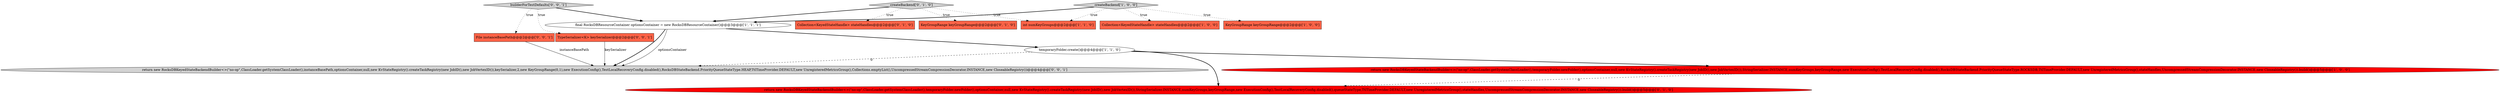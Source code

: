 digraph {
2 [style = filled, label = "final RocksDBResourceContainer optionsContainer = new RocksDBResourceContainer()@@@3@@@['1', '1', '1']", fillcolor = white, shape = ellipse image = "AAA0AAABBB1BBB"];
7 [style = filled, label = "createBackend['0', '1', '0']", fillcolor = lightgray, shape = diamond image = "AAA0AAABBB2BBB"];
4 [style = filled, label = "int numKeyGroups@@@2@@@['1', '1', '0']", fillcolor = tomato, shape = box image = "AAA0AAABBB1BBB"];
3 [style = filled, label = "Collection<KeyedStateHandle> stateHandles@@@2@@@['1', '0', '0']", fillcolor = tomato, shape = box image = "AAA0AAABBB1BBB"];
0 [style = filled, label = "return new RocksDBKeyedStateBackendBuilder<>(\"no-op\",ClassLoader.getSystemClassLoader(),temporaryFolder.newFolder(),optionsContainer,null,new KvStateRegistry().createTaskRegistry(new JobID(),new JobVertexID()),StringSerializer.INSTANCE,numKeyGroups,keyGroupRange,new ExecutionConfig(),TestLocalRecoveryConfig.disabled(),RocksDBStateBackend.PriorityQueueStateType.ROCKSDB,TtlTimeProvider.DEFAULT,new UnregisteredMetricsGroup(),stateHandles,UncompressedStreamCompressionDecorator.INSTANCE,new CloseableRegistry()).build()@@@5@@@['1', '0', '0']", fillcolor = red, shape = ellipse image = "AAA1AAABBB1BBB"];
10 [style = filled, label = "KeyGroupRange keyGroupRange@@@2@@@['0', '1', '0']", fillcolor = tomato, shape = box image = "AAA0AAABBB2BBB"];
12 [style = filled, label = "TypeSerializer<K> keySerializer@@@2@@@['0', '0', '1']", fillcolor = tomato, shape = box image = "AAA0AAABBB3BBB"];
13 [style = filled, label = "File instanceBasePath@@@2@@@['0', '0', '1']", fillcolor = tomato, shape = box image = "AAA0AAABBB3BBB"];
8 [style = filled, label = "return new RocksDBKeyedStateBackendBuilder<>(\"no-op\",ClassLoader.getSystemClassLoader(),temporaryFolder.newFolder(),optionsContainer,null,new KvStateRegistry().createTaskRegistry(new JobID(),new JobVertexID()),StringSerializer.INSTANCE,numKeyGroups,keyGroupRange,new ExecutionConfig(),TestLocalRecoveryConfig.disabled(),queueStateType,TtlTimeProvider.DEFAULT,new UnregisteredMetricsGroup(),stateHandles,UncompressedStreamCompressionDecorator.INSTANCE,new CloseableRegistry()).build()@@@5@@@['0', '1', '0']", fillcolor = red, shape = ellipse image = "AAA1AAABBB2BBB"];
6 [style = filled, label = "createBackend['1', '0', '0']", fillcolor = lightgray, shape = diamond image = "AAA0AAABBB1BBB"];
14 [style = filled, label = "builderForTestDefaults['0', '0', '1']", fillcolor = lightgray, shape = diamond image = "AAA0AAABBB3BBB"];
11 [style = filled, label = "return new RocksDBKeyedStateBackendBuilder<>(\"no-op\",ClassLoader.getSystemClassLoader(),instanceBasePath,optionsContainer,null,new KvStateRegistry().createTaskRegistry(new JobID(),new JobVertexID()),keySerializer,2,new KeyGroupRange(0,1),new ExecutionConfig(),TestLocalRecoveryConfig.disabled(),RocksDBStateBackend.PriorityQueueStateType.HEAP,TtlTimeProvider.DEFAULT,new UnregisteredMetricsGroup(),Collections.emptyList(),UncompressedStreamCompressionDecorator.INSTANCE,new CloseableRegistry())@@@4@@@['0', '0', '1']", fillcolor = lightgray, shape = ellipse image = "AAA0AAABBB3BBB"];
1 [style = filled, label = "KeyGroupRange keyGroupRange@@@2@@@['1', '0', '0']", fillcolor = tomato, shape = box image = "AAA0AAABBB1BBB"];
9 [style = filled, label = "Collection<KeyedStateHandle> stateHandles@@@2@@@['0', '1', '0']", fillcolor = tomato, shape = box image = "AAA0AAABBB2BBB"];
5 [style = filled, label = "temporaryFolder.create()@@@4@@@['1', '1', '0']", fillcolor = white, shape = ellipse image = "AAA0AAABBB1BBB"];
0->8 [style = dashed, label="0"];
5->8 [style = bold, label=""];
14->2 [style = bold, label=""];
7->10 [style = dotted, label="true"];
7->9 [style = dotted, label="true"];
6->4 [style = dotted, label="true"];
5->0 [style = bold, label=""];
6->3 [style = dotted, label="true"];
14->12 [style = dotted, label="true"];
13->11 [style = solid, label="instanceBasePath"];
12->11 [style = solid, label="keySerializer"];
7->2 [style = bold, label=""];
5->11 [style = dashed, label="0"];
2->11 [style = bold, label=""];
14->13 [style = dotted, label="true"];
7->4 [style = dotted, label="true"];
2->5 [style = bold, label=""];
2->11 [style = solid, label="optionsContainer"];
6->2 [style = bold, label=""];
6->1 [style = dotted, label="true"];
}
